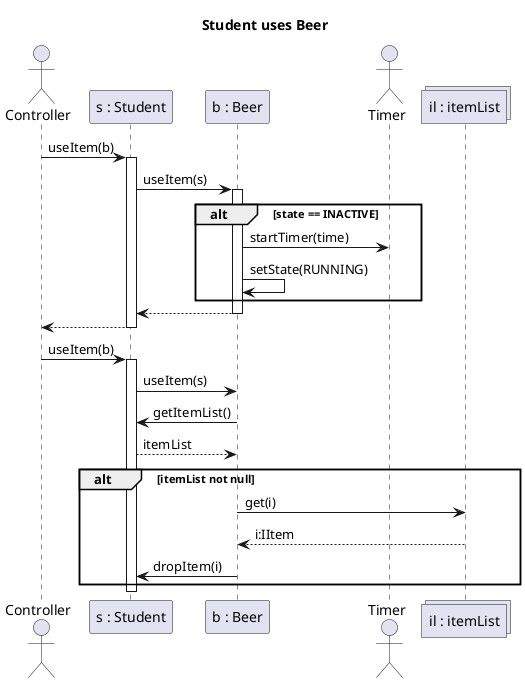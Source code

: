 @startuml student_uses_beer_2
title Student uses Beer

actor Controller as C
participant "s : Student" as s
participant "b : Beer" as b
actor Timer as t
collections "il : itemList" as il

C -> s : useItem(b)
Activate s
s -> b : useItem(s)
Activate b
alt state == INACTIVE
b -> t : startTimer(time)
b -> b : setState(RUNNING)
end
b --> s
Deactivate b
s --> C
Deactivate s

C -> s : useItem(b)
activate s
s -> b : useItem(s)
b -> s : getItemList()
s --> b : itemList
alt itemList not null 
b -> il : get(i)
il --> b : i:IItem
b -> s : dropItem(i)
end
deactivate s

@enduml
